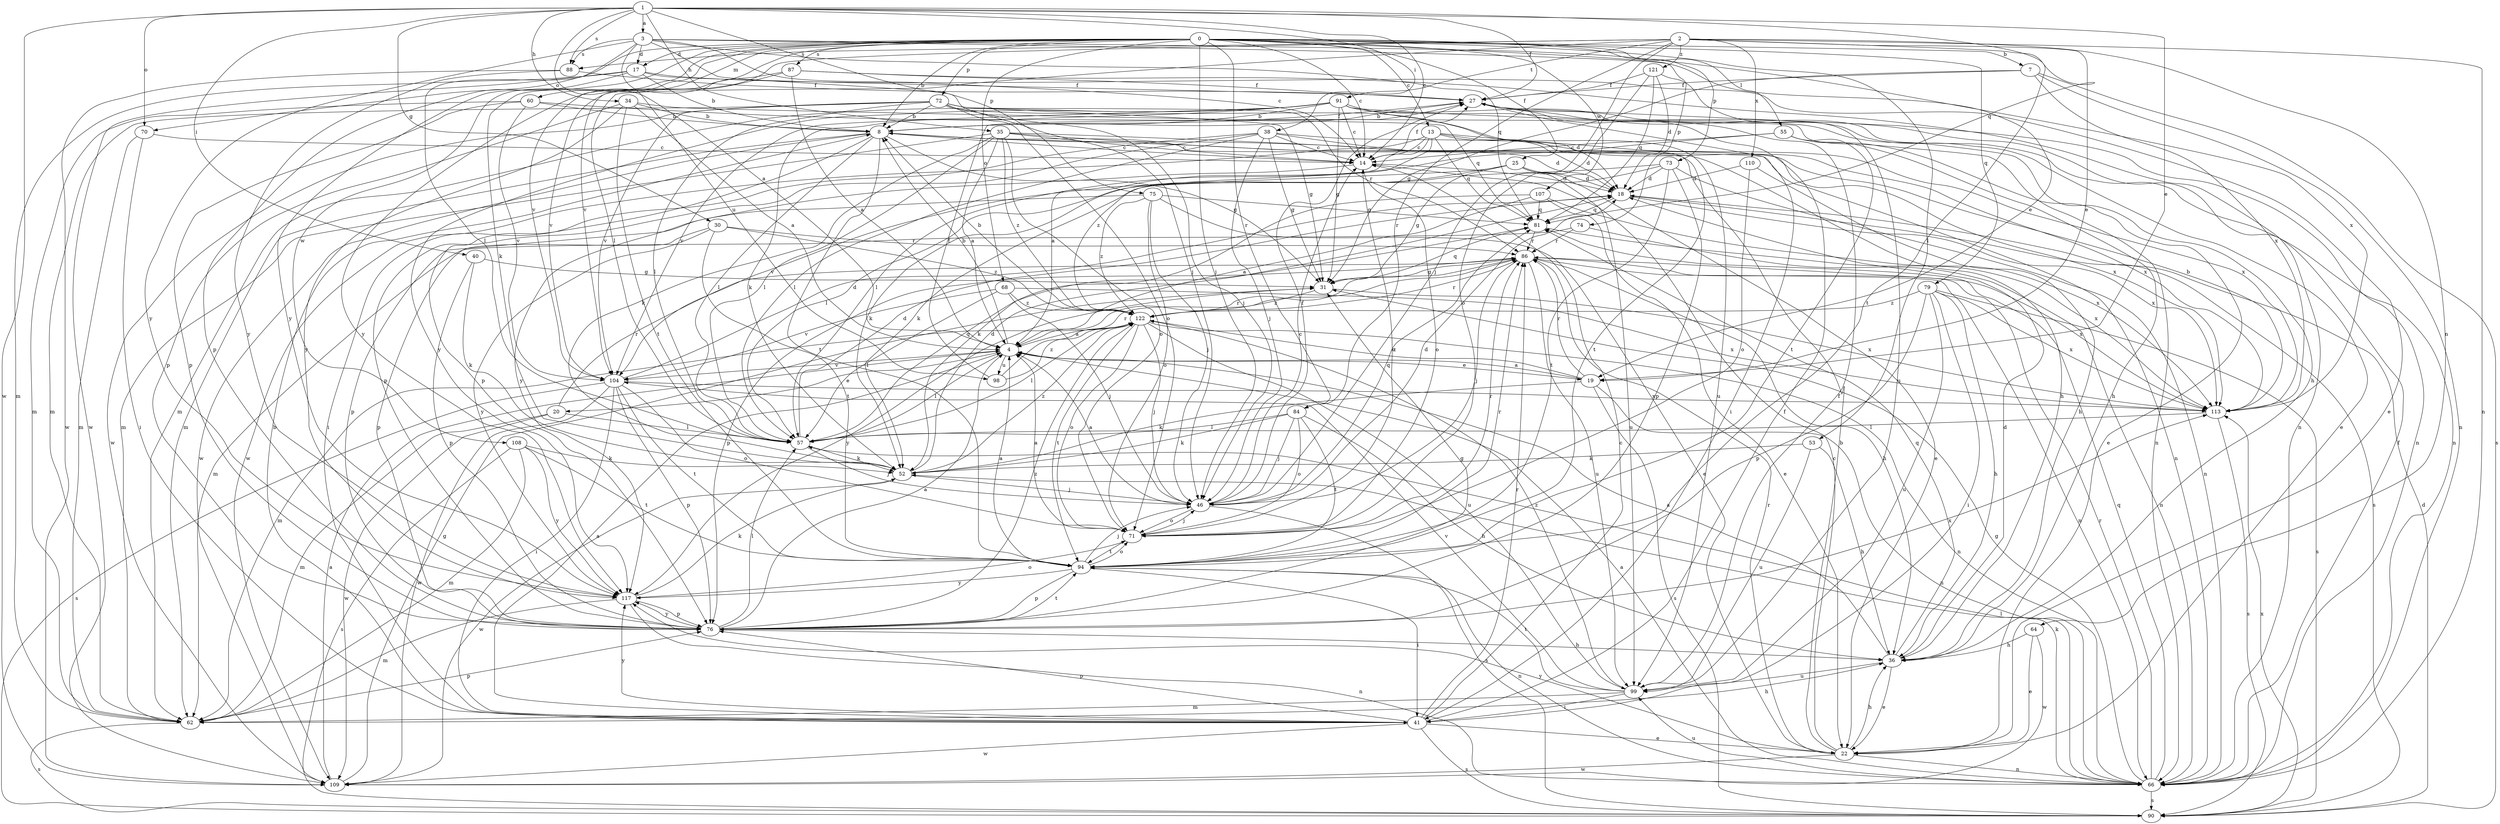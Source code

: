 strict digraph  {
0;
1;
2;
3;
4;
7;
8;
13;
14;
17;
18;
19;
20;
22;
25;
27;
30;
31;
34;
35;
36;
38;
40;
41;
46;
52;
53;
55;
57;
60;
62;
64;
66;
68;
70;
71;
72;
73;
74;
75;
76;
79;
81;
84;
86;
87;
88;
90;
91;
94;
98;
99;
104;
107;
108;
109;
110;
113;
117;
121;
122;
0 -> 7  [label=b];
0 -> 8  [label=b];
0 -> 13  [label=c];
0 -> 14  [label=c];
0 -> 17  [label=d];
0 -> 25  [label=f];
0 -> 46  [label=j];
0 -> 52  [label=k];
0 -> 53  [label=l];
0 -> 55  [label=l];
0 -> 60  [label=m];
0 -> 68  [label=o];
0 -> 70  [label=o];
0 -> 72  [label=p];
0 -> 73  [label=p];
0 -> 74  [label=p];
0 -> 79  [label=q];
0 -> 84  [label=r];
0 -> 87  [label=s];
0 -> 104  [label=v];
0 -> 107  [label=w];
0 -> 108  [label=w];
0 -> 117  [label=y];
1 -> 3  [label=a];
1 -> 4  [label=a];
1 -> 14  [label=c];
1 -> 19  [label=e];
1 -> 27  [label=f];
1 -> 30  [label=g];
1 -> 34  [label=h];
1 -> 35  [label=h];
1 -> 38  [label=i];
1 -> 40  [label=i];
1 -> 70  [label=o];
1 -> 75  [label=p];
1 -> 81  [label=q];
1 -> 88  [label=s];
1 -> 109  [label=w];
2 -> 19  [label=e];
2 -> 46  [label=j];
2 -> 57  [label=l];
2 -> 64  [label=n];
2 -> 66  [label=n];
2 -> 84  [label=r];
2 -> 88  [label=s];
2 -> 91  [label=t];
2 -> 94  [label=t];
2 -> 104  [label=v];
2 -> 110  [label=x];
2 -> 121  [label=z];
3 -> 14  [label=c];
3 -> 17  [label=d];
3 -> 19  [label=e];
3 -> 46  [label=j];
3 -> 57  [label=l];
3 -> 81  [label=q];
3 -> 88  [label=s];
3 -> 98  [label=u];
3 -> 113  [label=x];
3 -> 117  [label=y];
4 -> 8  [label=b];
4 -> 19  [label=e];
4 -> 20  [label=e];
4 -> 57  [label=l];
4 -> 86  [label=r];
4 -> 98  [label=u];
4 -> 104  [label=v];
7 -> 27  [label=f];
7 -> 31  [label=g];
7 -> 66  [label=n];
7 -> 90  [label=s];
7 -> 113  [label=x];
8 -> 14  [label=c];
8 -> 27  [label=f];
8 -> 31  [label=g];
8 -> 57  [label=l];
8 -> 62  [label=m];
8 -> 66  [label=n];
8 -> 76  [label=p];
8 -> 94  [label=t];
8 -> 109  [label=w];
13 -> 4  [label=a];
13 -> 14  [label=c];
13 -> 18  [label=d];
13 -> 81  [label=q];
13 -> 94  [label=t];
13 -> 109  [label=w];
13 -> 113  [label=x];
13 -> 122  [label=z];
14 -> 18  [label=d];
14 -> 27  [label=f];
14 -> 71  [label=o];
14 -> 117  [label=y];
17 -> 8  [label=b];
17 -> 22  [label=e];
17 -> 27  [label=f];
17 -> 62  [label=m];
17 -> 76  [label=p];
17 -> 109  [label=w];
18 -> 81  [label=q];
18 -> 90  [label=s];
18 -> 113  [label=x];
19 -> 4  [label=a];
19 -> 52  [label=k];
19 -> 66  [label=n];
19 -> 86  [label=r];
19 -> 90  [label=s];
19 -> 122  [label=z];
20 -> 57  [label=l];
20 -> 62  [label=m];
20 -> 86  [label=r];
20 -> 109  [label=w];
22 -> 8  [label=b];
22 -> 14  [label=c];
22 -> 36  [label=h];
22 -> 66  [label=n];
22 -> 86  [label=r];
22 -> 109  [label=w];
22 -> 117  [label=y];
25 -> 18  [label=d];
25 -> 22  [label=e];
25 -> 31  [label=g];
25 -> 52  [label=k];
25 -> 99  [label=u];
25 -> 104  [label=v];
27 -> 8  [label=b];
27 -> 41  [label=i];
27 -> 66  [label=n];
30 -> 76  [label=p];
30 -> 86  [label=r];
30 -> 94  [label=t];
30 -> 117  [label=y];
30 -> 122  [label=z];
31 -> 81  [label=q];
31 -> 113  [label=x];
31 -> 117  [label=y];
31 -> 122  [label=z];
34 -> 4  [label=a];
34 -> 8  [label=b];
34 -> 66  [label=n];
34 -> 76  [label=p];
34 -> 94  [label=t];
34 -> 117  [label=y];
35 -> 4  [label=a];
35 -> 14  [label=c];
35 -> 36  [label=h];
35 -> 52  [label=k];
35 -> 57  [label=l];
35 -> 62  [label=m];
35 -> 71  [label=o];
35 -> 113  [label=x];
35 -> 122  [label=z];
36 -> 4  [label=a];
36 -> 18  [label=d];
36 -> 22  [label=e];
36 -> 81  [label=q];
36 -> 99  [label=u];
38 -> 14  [label=c];
38 -> 18  [label=d];
38 -> 31  [label=g];
38 -> 41  [label=i];
38 -> 46  [label=j];
38 -> 57  [label=l];
38 -> 76  [label=p];
38 -> 113  [label=x];
40 -> 31  [label=g];
40 -> 52  [label=k];
40 -> 76  [label=p];
41 -> 4  [label=a];
41 -> 8  [label=b];
41 -> 14  [label=c];
41 -> 22  [label=e];
41 -> 27  [label=f];
41 -> 76  [label=p];
41 -> 86  [label=r];
41 -> 90  [label=s];
41 -> 109  [label=w];
41 -> 117  [label=y];
46 -> 4  [label=a];
46 -> 14  [label=c];
46 -> 18  [label=d];
46 -> 27  [label=f];
46 -> 71  [label=o];
46 -> 81  [label=q];
46 -> 90  [label=s];
52 -> 18  [label=d];
52 -> 46  [label=j];
52 -> 109  [label=w];
52 -> 122  [label=z];
53 -> 36  [label=h];
53 -> 52  [label=k];
53 -> 99  [label=u];
55 -> 14  [label=c];
55 -> 22  [label=e];
55 -> 36  [label=h];
55 -> 57  [label=l];
55 -> 94  [label=t];
57 -> 18  [label=d];
57 -> 46  [label=j];
57 -> 52  [label=k];
57 -> 81  [label=q];
60 -> 8  [label=b];
60 -> 62  [label=m];
60 -> 76  [label=p];
60 -> 81  [label=q];
60 -> 104  [label=v];
62 -> 36  [label=h];
62 -> 76  [label=p];
62 -> 90  [label=s];
64 -> 22  [label=e];
64 -> 36  [label=h];
64 -> 109  [label=w];
66 -> 4  [label=a];
66 -> 27  [label=f];
66 -> 31  [label=g];
66 -> 52  [label=k];
66 -> 57  [label=l];
66 -> 81  [label=q];
66 -> 86  [label=r];
66 -> 90  [label=s];
66 -> 99  [label=u];
68 -> 46  [label=j];
68 -> 57  [label=l];
68 -> 104  [label=v];
68 -> 113  [label=x];
68 -> 122  [label=z];
70 -> 14  [label=c];
70 -> 41  [label=i];
70 -> 62  [label=m];
71 -> 4  [label=a];
71 -> 14  [label=c];
71 -> 46  [label=j];
71 -> 86  [label=r];
71 -> 94  [label=t];
72 -> 8  [label=b];
72 -> 31  [label=g];
72 -> 46  [label=j];
72 -> 57  [label=l];
72 -> 62  [label=m];
72 -> 71  [label=o];
72 -> 86  [label=r];
72 -> 99  [label=u];
72 -> 104  [label=v];
72 -> 109  [label=w];
73 -> 18  [label=d];
73 -> 52  [label=k];
73 -> 57  [label=l];
73 -> 66  [label=n];
73 -> 76  [label=p];
73 -> 94  [label=t];
74 -> 62  [label=m];
74 -> 66  [label=n];
74 -> 86  [label=r];
75 -> 22  [label=e];
75 -> 46  [label=j];
75 -> 71  [label=o];
75 -> 76  [label=p];
75 -> 81  [label=q];
75 -> 122  [label=z];
76 -> 4  [label=a];
76 -> 31  [label=g];
76 -> 36  [label=h];
76 -> 57  [label=l];
76 -> 94  [label=t];
76 -> 113  [label=x];
76 -> 117  [label=y];
76 -> 122  [label=z];
79 -> 36  [label=h];
79 -> 41  [label=i];
79 -> 76  [label=p];
79 -> 90  [label=s];
79 -> 99  [label=u];
79 -> 113  [label=x];
79 -> 122  [label=z];
81 -> 86  [label=r];
81 -> 113  [label=x];
84 -> 36  [label=h];
84 -> 46  [label=j];
84 -> 52  [label=k];
84 -> 57  [label=l];
84 -> 71  [label=o];
84 -> 94  [label=t];
86 -> 31  [label=g];
86 -> 36  [label=h];
86 -> 46  [label=j];
86 -> 66  [label=n];
86 -> 76  [label=p];
86 -> 99  [label=u];
86 -> 113  [label=x];
87 -> 4  [label=a];
87 -> 27  [label=f];
87 -> 66  [label=n];
87 -> 104  [label=v];
87 -> 117  [label=y];
88 -> 27  [label=f];
88 -> 109  [label=w];
88 -> 117  [label=y];
90 -> 18  [label=d];
90 -> 113  [label=x];
91 -> 8  [label=b];
91 -> 14  [label=c];
91 -> 18  [label=d];
91 -> 22  [label=e];
91 -> 31  [label=g];
91 -> 36  [label=h];
91 -> 52  [label=k];
91 -> 62  [label=m];
91 -> 66  [label=n];
91 -> 104  [label=v];
91 -> 117  [label=y];
94 -> 4  [label=a];
94 -> 41  [label=i];
94 -> 46  [label=j];
94 -> 66  [label=n];
94 -> 71  [label=o];
94 -> 76  [label=p];
94 -> 86  [label=r];
94 -> 117  [label=y];
98 -> 27  [label=f];
98 -> 86  [label=r];
98 -> 122  [label=z];
99 -> 27  [label=f];
99 -> 41  [label=i];
99 -> 62  [label=m];
99 -> 94  [label=t];
99 -> 104  [label=v];
99 -> 122  [label=z];
104 -> 18  [label=d];
104 -> 41  [label=i];
104 -> 71  [label=o];
104 -> 76  [label=p];
104 -> 90  [label=s];
104 -> 94  [label=t];
104 -> 109  [label=w];
104 -> 113  [label=x];
107 -> 4  [label=a];
107 -> 22  [label=e];
107 -> 52  [label=k];
107 -> 81  [label=q];
107 -> 113  [label=x];
108 -> 52  [label=k];
108 -> 62  [label=m];
108 -> 90  [label=s];
108 -> 94  [label=t];
108 -> 117  [label=y];
109 -> 4  [label=a];
109 -> 31  [label=g];
110 -> 18  [label=d];
110 -> 36  [label=h];
110 -> 71  [label=o];
113 -> 8  [label=b];
113 -> 57  [label=l];
113 -> 90  [label=s];
117 -> 52  [label=k];
117 -> 62  [label=m];
117 -> 66  [label=n];
117 -> 71  [label=o];
117 -> 76  [label=p];
121 -> 18  [label=d];
121 -> 27  [label=f];
121 -> 71  [label=o];
121 -> 81  [label=q];
121 -> 99  [label=u];
122 -> 4  [label=a];
122 -> 8  [label=b];
122 -> 46  [label=j];
122 -> 57  [label=l];
122 -> 62  [label=m];
122 -> 66  [label=n];
122 -> 71  [label=o];
122 -> 86  [label=r];
122 -> 94  [label=t];
122 -> 99  [label=u];
}

